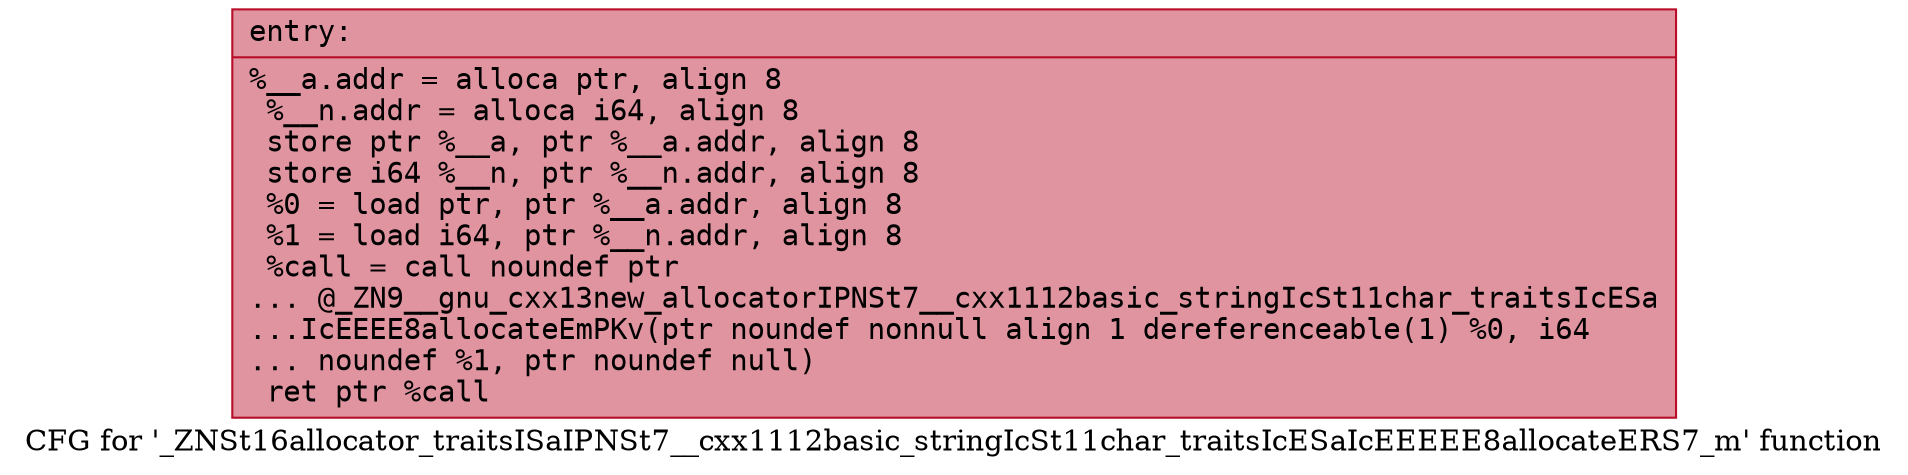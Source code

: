 digraph "CFG for '_ZNSt16allocator_traitsISaIPNSt7__cxx1112basic_stringIcSt11char_traitsIcESaIcEEEEE8allocateERS7_m' function" {
	label="CFG for '_ZNSt16allocator_traitsISaIPNSt7__cxx1112basic_stringIcSt11char_traitsIcESaIcEEEEE8allocateERS7_m' function";

	Node0x5651cd8cb3b0 [shape=record,color="#b70d28ff", style=filled, fillcolor="#b70d2870" fontname="Courier",label="{entry:\l|  %__a.addr = alloca ptr, align 8\l  %__n.addr = alloca i64, align 8\l  store ptr %__a, ptr %__a.addr, align 8\l  store i64 %__n, ptr %__n.addr, align 8\l  %0 = load ptr, ptr %__a.addr, align 8\l  %1 = load i64, ptr %__n.addr, align 8\l  %call = call noundef ptr\l... @_ZN9__gnu_cxx13new_allocatorIPNSt7__cxx1112basic_stringIcSt11char_traitsIcESa\l...IcEEEE8allocateEmPKv(ptr noundef nonnull align 1 dereferenceable(1) %0, i64\l... noundef %1, ptr noundef null)\l  ret ptr %call\l}"];
}
